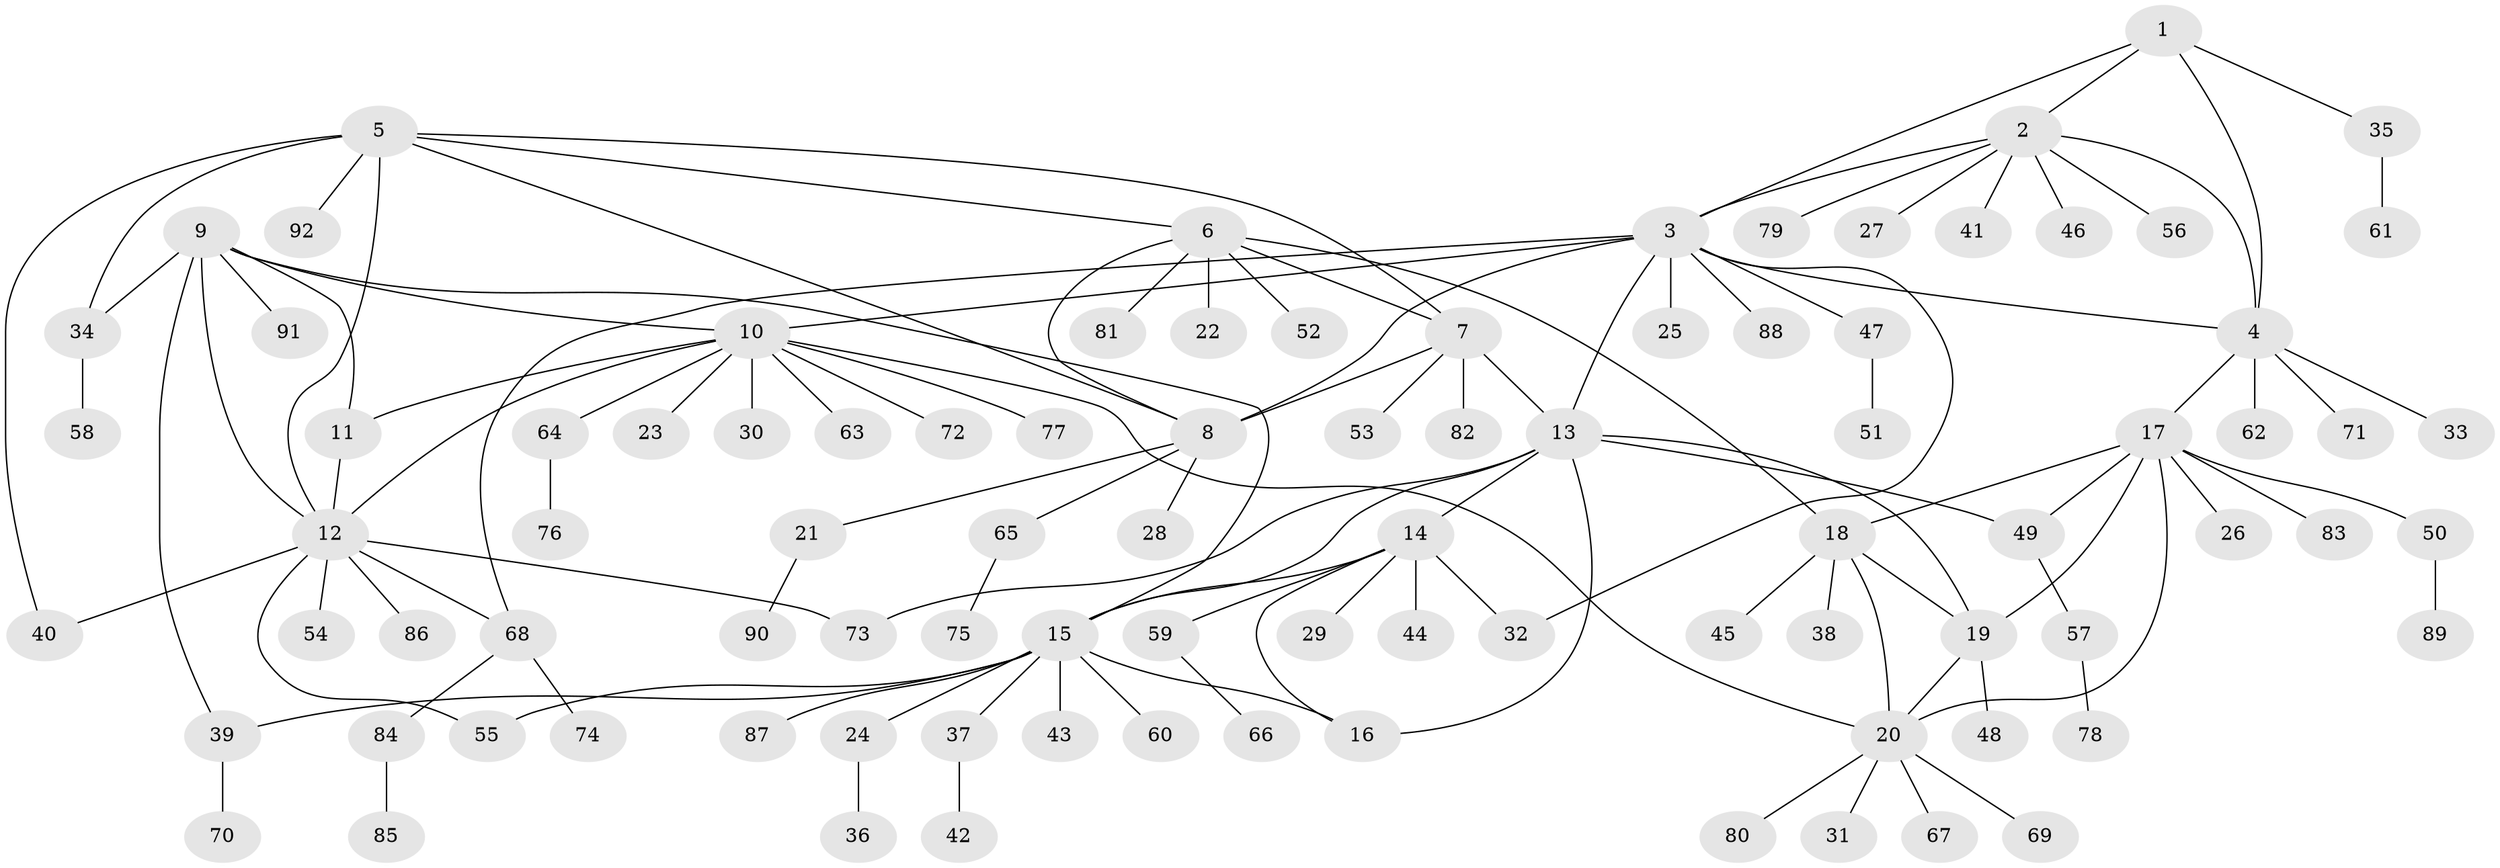 // Generated by graph-tools (version 1.1) at 2025/11/02/27/25 16:11:36]
// undirected, 92 vertices, 120 edges
graph export_dot {
graph [start="1"]
  node [color=gray90,style=filled];
  1;
  2;
  3;
  4;
  5;
  6;
  7;
  8;
  9;
  10;
  11;
  12;
  13;
  14;
  15;
  16;
  17;
  18;
  19;
  20;
  21;
  22;
  23;
  24;
  25;
  26;
  27;
  28;
  29;
  30;
  31;
  32;
  33;
  34;
  35;
  36;
  37;
  38;
  39;
  40;
  41;
  42;
  43;
  44;
  45;
  46;
  47;
  48;
  49;
  50;
  51;
  52;
  53;
  54;
  55;
  56;
  57;
  58;
  59;
  60;
  61;
  62;
  63;
  64;
  65;
  66;
  67;
  68;
  69;
  70;
  71;
  72;
  73;
  74;
  75;
  76;
  77;
  78;
  79;
  80;
  81;
  82;
  83;
  84;
  85;
  86;
  87;
  88;
  89;
  90;
  91;
  92;
  1 -- 2;
  1 -- 3;
  1 -- 4;
  1 -- 35;
  2 -- 3;
  2 -- 4;
  2 -- 27;
  2 -- 41;
  2 -- 46;
  2 -- 56;
  2 -- 79;
  3 -- 4;
  3 -- 8;
  3 -- 10;
  3 -- 13;
  3 -- 25;
  3 -- 32;
  3 -- 47;
  3 -- 68;
  3 -- 88;
  4 -- 17;
  4 -- 33;
  4 -- 62;
  4 -- 71;
  5 -- 6;
  5 -- 7;
  5 -- 8;
  5 -- 12;
  5 -- 34;
  5 -- 40;
  5 -- 92;
  6 -- 7;
  6 -- 8;
  6 -- 18;
  6 -- 22;
  6 -- 52;
  6 -- 81;
  7 -- 8;
  7 -- 13;
  7 -- 53;
  7 -- 82;
  8 -- 21;
  8 -- 28;
  8 -- 65;
  9 -- 10;
  9 -- 11;
  9 -- 12;
  9 -- 15;
  9 -- 34;
  9 -- 39;
  9 -- 91;
  10 -- 11;
  10 -- 12;
  10 -- 20;
  10 -- 23;
  10 -- 30;
  10 -- 63;
  10 -- 64;
  10 -- 72;
  10 -- 77;
  11 -- 12;
  12 -- 40;
  12 -- 54;
  12 -- 55;
  12 -- 68;
  12 -- 73;
  12 -- 86;
  13 -- 14;
  13 -- 15;
  13 -- 16;
  13 -- 19;
  13 -- 49;
  13 -- 73;
  14 -- 15;
  14 -- 16;
  14 -- 29;
  14 -- 32;
  14 -- 44;
  14 -- 59;
  15 -- 16;
  15 -- 24;
  15 -- 37;
  15 -- 39;
  15 -- 43;
  15 -- 55;
  15 -- 60;
  15 -- 87;
  17 -- 18;
  17 -- 19;
  17 -- 20;
  17 -- 26;
  17 -- 49;
  17 -- 50;
  17 -- 83;
  18 -- 19;
  18 -- 20;
  18 -- 38;
  18 -- 45;
  19 -- 20;
  19 -- 48;
  20 -- 31;
  20 -- 67;
  20 -- 69;
  20 -- 80;
  21 -- 90;
  24 -- 36;
  34 -- 58;
  35 -- 61;
  37 -- 42;
  39 -- 70;
  47 -- 51;
  49 -- 57;
  50 -- 89;
  57 -- 78;
  59 -- 66;
  64 -- 76;
  65 -- 75;
  68 -- 74;
  68 -- 84;
  84 -- 85;
}

